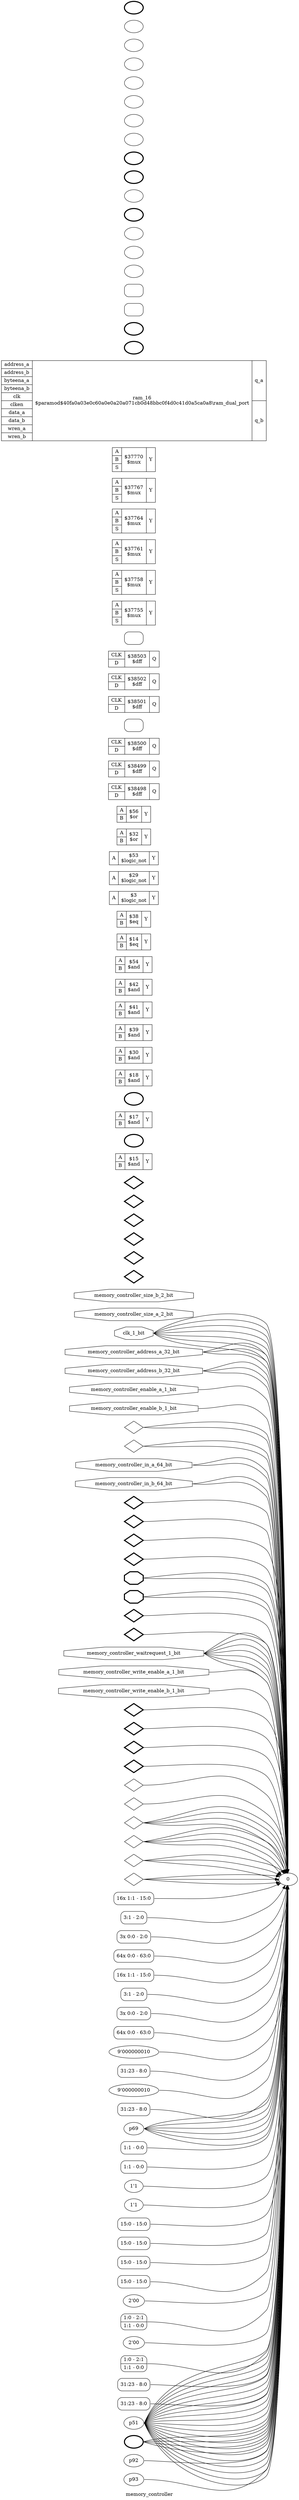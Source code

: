 digraph "memory_controller" {
label="memory_controller";
rankdir="LR";
remincross=true;
0n11 [ shape=octagon, label="clk_1_bit", color="black", fontcolor="black" ];
0n12 [ shape=octagon, label="memory_controller_address_a_32_bit", color="black", fontcolor="black" ];
0n13 [ shape=octagon, label="memory_controller_address_b_32_bit", color="black", fontcolor="black" ];
0n14 [ shape=octagon, label="memory_controller_enable_a_1_bit", color="black", fontcolor="black" ];
0n15 [ shape=octagon, label="memory_controller_enable_b_1_bit", color="black", fontcolor="black" ];
0n16 [ shape=diamond, label="memory_controller_enable_reg_a_1_bit", color="black", fontcolor="black" ];
0n17 [ shape=diamond, label="memory_controller_enable_reg_b_1_bit", color="black", fontcolor="black" ];
0n18 [ shape=octagon, label="memory_controller_in_a_64_bit", color="black", fontcolor="black" ];
0n19 [ shape=octagon, label="memory_controller_in_b_64_bit", color="black", fontcolor="black" ];
0n20 [ shape=diamond, label="memory_controller_out_a_64_bit", color="black", fontcolor="black" ];
0n21 [ shape=diamond, label="memory_controller_out_b_64_bit", color="black", fontcolor="black" ];
0n22 [ shape=diamond, label="memory_controller_out_prev_a_64_bit", color="black", fontcolor="black" ];
0n23 [ shape=diamond, label="memory_controller_out_prev_b_64_bit", color="black", fontcolor="black" ];
0n24 [ shape=octagon, label="memory_controller_out_reg_a_64_bit", color="black", fontcolor="black" ];
0n25 [ shape=octagon, label="memory_controller_out_reg_b_64_bit", color="black", fontcolor="black" ];
0n26 [ shape=diamond, label="memory_controller_ram_16_out_a_16_bit", color="black", fontcolor="black" ];
0n27 [ shape=diamond, label="memory_controller_ram_16_out_b_16_bit", color="black", fontcolor="black" ];
0n28 [ shape=octagon, label="memory_controller_size_a_2_bit", color="black", fontcolor="black" ];
0n29 [ shape=octagon, label="memory_controller_size_b_2_bit", color="black", fontcolor="black" ];
0n30 [ shape=octagon, label="memory_controller_waitrequest_1_bit", color="black", fontcolor="black" ];
0n31 [ shape=octagon, label="memory_controller_write_enable_a_1_bit", color="black", fontcolor="black" ];
0n32 [ shape=octagon, label="memory_controller_write_enable_b_1_bit", color="black", fontcolor="black" ];
0n33 [ shape=diamond, label="ram_16_address_a_3_bit", color="black", fontcolor="black" ];
0n34 [ shape=diamond, label="ram_16_address_b_3_bit", color="black", fontcolor="black" ];
0n35 [ shape=diamond, label="ram_16_in_a_16_bit", color="black", fontcolor="black" ];
0n36 [ shape=diamond, label="ram_16_in_b_16_bit", color="black", fontcolor="black" ];
0n37 [ shape=diamond, label="ram_16_out_a_16_bit", color="black", fontcolor="black" ];
0n38 [ shape=diamond, label="ram_16_out_b_16_bit", color="black", fontcolor="black" ];
0n39 [ shape=diamond, label="ram_16_write_enable_a_1_bit", color="black", fontcolor="black" ];
0n40 [ shape=diamond, label="ram_16_write_enable_b_1_bit", color="black", fontcolor="black" ];
0n41 [ shape=diamond, label="select_not_struct_a_3_bit", color="black", fontcolor="black" ];
0n42 [ shape=diamond, label="select_not_struct_b_3_bit", color="black", fontcolor="black" ];
0n43 [ shape=diamond, label="select_ram_16_a_1_bit", color="black", fontcolor="black" ];
0n44 [ shape=diamond, label="select_ram_16_b_1_bit", color="black", fontcolor="black" ];
0n45 [ shape=diamond, label="select_ram_16_reg_a_2_bit", color="black", fontcolor="black" ];
0n46 [ shape=diamond, label="select_ram_16_reg_b_2_bit", color="black", fontcolor="black" ];
0n47 [ shape=diamond, label="tag_a_9_bit", color="black", fontcolor="black" ];
0n48 [ shape=diamond, label="tag_b_9_bit", color="black", fontcolor="black" ];
0c52 [ shape=record, label="{{<0p49> A|<0p50> B}|$15\n$and|{<0p51> Y}}" ];
0x0 [ shape=record, style=rounded, label="<0s15> 16x 1:1 - 15:0 " ];
0x0:e -> 0c52:0p49:w [arrowhead=odiamond, arrowtail=odiamond, dir=both, color="black", style="setlinewidth(3)", label=""];
0c53 [ shape=record, label="{{<0p49> A|<0p50> B}|$17\n$and|{<0p51> Y}}" ];
0x1 [ shape=record, style=rounded, label="<0s0> 3:1 - 2:0 " ];
0x1:e -> 0c53:0p49:w [arrowhead=odiamond, arrowtail=odiamond, dir=both, color="black", style="setlinewidth(3)", label=""];
0x2 [ shape=record, style=rounded, label="<0s2> 3x 0:0 - 2:0 " ];
0x2:e -> 0c53:0p50:w [arrowhead=odiamond, arrowtail=odiamond, dir=both, color="black", style="setlinewidth(3)", label=""];
0c54 [ shape=record, label="{{<0p49> A|<0p50> B}|$18\n$and|{<0p51> Y}}" ];
0c55 [ shape=record, label="{{<0p49> A|<0p50> B}|$30\n$and|{<0p51> Y}}" ];
0x3 [ shape=record, style=rounded, label="<0s63> 64x 0:0 - 63:0 " ];
0x3:e -> 0c55:0p50:w [arrowhead=odiamond, arrowtail=odiamond, dir=both, color="black", style="setlinewidth(3)", label=""];
0c56 [ shape=record, label="{{<0p49> A|<0p50> B}|$39\n$and|{<0p51> Y}}" ];
0x4 [ shape=record, style=rounded, label="<0s15> 16x 1:1 - 15:0 " ];
0x4:e -> 0c56:0p49:w [arrowhead=odiamond, arrowtail=odiamond, dir=both, color="black", style="setlinewidth(3)", label=""];
0c57 [ shape=record, label="{{<0p49> A|<0p50> B}|$41\n$and|{<0p51> Y}}" ];
0x5 [ shape=record, style=rounded, label="<0s0> 3:1 - 2:0 " ];
0x5:e -> 0c57:0p49:w [arrowhead=odiamond, arrowtail=odiamond, dir=both, color="black", style="setlinewidth(3)", label=""];
0x6 [ shape=record, style=rounded, label="<0s2> 3x 0:0 - 2:0 " ];
0x6:e -> 0c57:0p50:w [arrowhead=odiamond, arrowtail=odiamond, dir=both, color="black", style="setlinewidth(3)", label=""];
0c58 [ shape=record, label="{{<0p49> A|<0p50> B}|$42\n$and|{<0p51> Y}}" ];
0c59 [ shape=record, label="{{<0p49> A|<0p50> B}|$54\n$and|{<0p51> Y}}" ];
0x7 [ shape=record, style=rounded, label="<0s63> 64x 0:0 - 63:0 " ];
0x7:e -> 0c59:0p50:w [arrowhead=odiamond, arrowtail=odiamond, dir=both, color="black", style="setlinewidth(3)", label=""];
0v9 [ label="9'000000010" ];
0c60 [ shape=record, label="{{<0p49> A|<0p50> B}|$14\n$eq|{<0p51> Y}}" ];
0x8 [ shape=record, style=rounded, label="<0s0> 31:23 - 8:0 " ];
0x8:e -> 0c60:0p49:w [arrowhead=odiamond, arrowtail=odiamond, dir=both, color="black", style="setlinewidth(3)", label=""];
0v11 [ label="9'000000010" ];
0c61 [ shape=record, label="{{<0p49> A|<0p50> B}|$38\n$eq|{<0p51> Y}}" ];
0x10 [ shape=record, style=rounded, label="<0s0> 31:23 - 8:0 " ];
0x10:e -> 0c61:0p49:w [arrowhead=odiamond, arrowtail=odiamond, dir=both, color="black", style="setlinewidth(3)", label=""];
0c62 [ shape=record, label="{{<0p49> A}|$3\n$logic_not|{<0p51> Y}}" ];
0c63 [ shape=record, label="{{<0p49> A}|$29\n$logic_not|{<0p51> Y}}" ];
0c64 [ shape=record, label="{{<0p49> A}|$53\n$logic_not|{<0p51> Y}}" ];
0c65 [ shape=record, label="{{<0p49> A|<0p50> B}|$32\n$or|{<0p51> Y}}" ];
0c66 [ shape=record, label="{{<0p49> A|<0p50> B}|$56\n$or|{<0p51> Y}}" ];
0c70 [ shape=record, label="{{<0p67> CLK|<0p68> D}|$38498\n$dff|{<0p69> Q}}" ];
0c71 [ shape=record, label="{{<0p67> CLK|<0p68> D}|$38499\n$dff|{<0p69> Q}}" ];
0c72 [ shape=record, label="{{<0p67> CLK|<0p68> D}|$38500\n$dff|{<0p69> Q}}" ];
0x12 [ shape=record, style=rounded, label="<0s0> 0:0 - 1:1 " ];
0c72:0p69:e -> 0x12:w [arrowhead=odiamond, arrowtail=odiamond, dir=both, color="black", label=""];
0c73 [ shape=record, label="{{<0p67> CLK|<0p68> D}|$38501\n$dff|{<0p69> Q}}" ];
0c74 [ shape=record, label="{{<0p67> CLK|<0p68> D}|$38502\n$dff|{<0p69> Q}}" ];
0c75 [ shape=record, label="{{<0p67> CLK|<0p68> D}|$38503\n$dff|{<0p69> Q}}" ];
0x13 [ shape=record, style=rounded, label="<0s0> 0:0 - 1:1 " ];
0c75:0p69:e -> 0x13:w [arrowhead=odiamond, arrowtail=odiamond, dir=both, color="black", label=""];
0c77 [ shape=record, label="{{<0p49> A|<0p50> B|<0p76> S}|$37755\n$mux|{<0p51> Y}}" ];
0c78 [ shape=record, label="{{<0p49> A|<0p50> B|<0p76> S}|$37758\n$mux|{<0p51> Y}}" ];
0c79 [ shape=record, label="{{<0p49> A|<0p50> B|<0p76> S}|$37761\n$mux|{<0p51> Y}}" ];
0x14 [ shape=record, style=rounded, label="<0s0> 1:1 - 0:0 " ];
0x14:e -> 0c79:0p50:w [arrowhead=odiamond, arrowtail=odiamond, dir=both, color="black", label=""];
0c80 [ shape=record, label="{{<0p49> A|<0p50> B|<0p76> S}|$37764\n$mux|{<0p51> Y}}" ];
0c81 [ shape=record, label="{{<0p49> A|<0p50> B|<0p76> S}|$37767\n$mux|{<0p51> Y}}" ];
0c82 [ shape=record, label="{{<0p49> A|<0p50> B|<0p76> S}|$37770\n$mux|{<0p51> Y}}" ];
0x15 [ shape=record, style=rounded, label="<0s0> 1:1 - 0:0 " ];
0x15:e -> 0c82:0p50:w [arrowhead=odiamond, arrowtail=odiamond, dir=both, color="black", label=""];
0v16 [ label="1'1" ];
0v17 [ label="1'1" ];
0c94 [ shape=record, label="{{<0p83> address_a|<0p84> address_b|<0p85> byteena_a|<0p86> byteena_b|<0p11> clk|<0p87> clken|<0p88> data_a|<0p89> data_b|<0p90> wren_a|<0p91> wren_b}|ram_16\n$paramod$40fa0a03e0c60a0e0a20a071cb0d48bbc0f4d0c41d0a5ca0a8\\ram_dual_port|{<0p92> q_a|<0p93> q_b}}" ];
0x18 [ shape=record, style=rounded, label="<0s0> 15:0 - 15:0 " ];
0x18:e -> 0c94:0p88:w [arrowhead=odiamond, arrowtail=odiamond, dir=both, color="black", style="setlinewidth(3)", label=""];
0x19 [ shape=record, style=rounded, label="<0s0> 15:0 - 15:0 " ];
0x19:e -> 0c94:0p89:w [arrowhead=odiamond, arrowtail=odiamond, dir=both, color="black", style="setlinewidth(3)", label=""];
0x20 [ shape=record, style=rounded, label="<0s0> 15:0 - 15:0 " ];
0x21 [ shape=record, style=rounded, label="<0s0> 15:0 - 15:0 " ];
0v23 [ label="2'00" ];
0x22 [ shape=record, style=rounded, label="<0s1> 1:0 - 2:1 |<0s0> 1:1 - 0:0 " ];
0v25 [ label="2'00" ];
0x24 [ shape=record, style=rounded, label="<0s1> 1:0 - 2:1 |<0s0> 1:1 - 0:0 " ];
0x26 [ shape=record, style=rounded, label="<0s0> 0:0 - 0:0 " ];
0x27 [ shape=record, style=rounded, label="<0s0> 0:0 - 0:0 " ];
0x28 [ shape=record, style=rounded, label="<0s0> 31:23 - 8:0 " ];
0x29 [ shape=record, style=rounded, label="<0s0> 31:23 - 8:0 " ];
0c64:0p51:e -> 0x7:0s63:w [color="black", label=""];
0n11:e -> 0c70:0p67:w [color="black", label=""];
0n11:e -> 0c71:0p67:w [color="black", label=""];
0n11:e -> 0c72:0p67:w [color="black", label=""];
0n11:e -> 0c73:0p67:w [color="black", label=""];
0n11:e -> 0c74:0p67:w [color="black", label=""];
0n11:e -> 0c75:0p67:w [color="black", label=""];
0n11:e -> 0c94:0p11:w [color="black", label=""];
0n12:e -> 0x1:0s0:w [color="black", style="setlinewidth(3)", label=""];
0n12:e -> 0x28:0s0:w [color="black", style="setlinewidth(3)", label=""];
0n12:e -> 0x8:0s0:w [color="black", style="setlinewidth(3)", label=""];
0n13:e -> 0x10:0s0:w [color="black", style="setlinewidth(3)", label=""];
0n13:e -> 0x29:0s0:w [color="black", style="setlinewidth(3)", label=""];
0n13:e -> 0x5:0s0:w [color="black", style="setlinewidth(3)", label=""];
0n14:e -> 0c77:0p49:w [color="black", label=""];
0n15:e -> 0c80:0p49:w [color="black", label=""];
0c71:0p69:e -> 0n16:w [color="black", label=""];
0n16:e -> 0c63:0p49:w [color="black", label=""];
0n16:e -> 0c77:0p50:w [color="black", label=""];
0c74:0p69:e -> 0n17:w [color="black", label=""];
0n17:e -> 0c64:0p49:w [color="black", label=""];
0n17:e -> 0c80:0p50:w [color="black", label=""];
0n18:e -> 0x18:0s0:w [color="black", style="setlinewidth(3)", label=""];
0n18:e -> 0x20:0s0:w [color="black", style="setlinewidth(3)", label=""];
0n19:e -> 0x19:0s0:w [color="black", style="setlinewidth(3)", label=""];
0n19:e -> 0x21:0s0:w [color="black", style="setlinewidth(3)", label=""];
0c77:0p51:e -> 0c71:0p68:w [color="black", label=""];
0c65:0p51:e -> 0n20:w [color="black", style="setlinewidth(3)", label=""];
0n20:e -> 0c78:0p49:w [color="black", style="setlinewidth(3)", label=""];
0c66:0p51:e -> 0n21:w [color="black", style="setlinewidth(3)", label=""];
0n21:e -> 0c81:0p49:w [color="black", style="setlinewidth(3)", label=""];
0c55:0p51:e -> 0n22:w [color="black", style="setlinewidth(3)", label=""];
0n22:e -> 0c65:0p49:w [color="black", style="setlinewidth(3)", label=""];
0c59:0p51:e -> 0n23:w [color="black", style="setlinewidth(3)", label=""];
0n23:e -> 0c66:0p49:w [color="black", style="setlinewidth(3)", label=""];
0c70:0p69:e -> 0n24:w [color="black", style="setlinewidth(3)", label=""];
0n24:e -> 0c55:0p49:w [color="black", style="setlinewidth(3)", label=""];
0n24:e -> 0c78:0p50:w [color="black", style="setlinewidth(3)", label=""];
0c73:0p69:e -> 0n25:w [color="black", style="setlinewidth(3)", label=""];
0n25:e -> 0c59:0p49:w [color="black", style="setlinewidth(3)", label=""];
0n25:e -> 0c81:0p50:w [color="black", style="setlinewidth(3)", label=""];
0c52:0p51:e -> 0n26:w [color="black", style="setlinewidth(3)", label=""];
0n26:e -> 0c65:0p50:w [color="black", style="setlinewidth(3)", label=""];
0c56:0p51:e -> 0n27:w [color="black", style="setlinewidth(3)", label=""];
0n27:e -> 0c66:0p50:w [color="black", style="setlinewidth(3)", label=""];
0c80:0p51:e -> 0c74:0p68:w [color="black", label=""];
0n30:e -> 0c62:0p49:w [color="black", label=""];
0n30:e -> 0c77:0p76:w [color="black", label=""];
0n30:e -> 0c78:0p76:w [color="black", label=""];
0n30:e -> 0c79:0p76:w [color="black", label=""];
0n30:e -> 0c80:0p76:w [color="black", label=""];
0n30:e -> 0c81:0p76:w [color="black", label=""];
0n30:e -> 0c82:0p76:w [color="black", label=""];
0n31:e -> 0c54:0p49:w [color="black", label=""];
0n32:e -> 0c58:0p49:w [color="black", label=""];
0c53:0p51:e -> 0n33:w [color="black", style="setlinewidth(3)", label=""];
0n33:e -> 0c94:0p83:w [color="black", style="setlinewidth(3)", label=""];
0c57:0p51:e -> 0n34:w [color="black", style="setlinewidth(3)", label=""];
0n34:e -> 0c94:0p84:w [color="black", style="setlinewidth(3)", label=""];
0x20:e -> 0n35:w [color="black", style="setlinewidth(3)", label=""];
0x21:e -> 0n36:w [color="black", style="setlinewidth(3)", label=""];
0c94:0p92:e -> 0n37:w [color="black", style="setlinewidth(3)", label=""];
0n37:e -> 0c52:0p50:w [color="black", style="setlinewidth(3)", label=""];
0c94:0p93:e -> 0n38:w [color="black", style="setlinewidth(3)", label=""];
0n38:e -> 0c56:0p50:w [color="black", style="setlinewidth(3)", label=""];
0c54:0p51:e -> 0n39:w [color="black", label=""];
0n39:e -> 0c94:0p90:w [color="black", label=""];
0c78:0p51:e -> 0c70:0p68:w [color="black", style="setlinewidth(3)", label=""];
0c58:0p51:e -> 0n40:w [color="black", label=""];
0n40:e -> 0c94:0p91:w [color="black", label=""];
0x22:e -> 0n41:w [color="black", style="setlinewidth(3)", label=""];
0x24:e -> 0n42:w [color="black", style="setlinewidth(3)", label=""];
0c60:0p51:e -> 0n43:w [color="black", label=""];
0n43:e -> 0c54:0p50:w [color="black", label=""];
0n43:e -> 0c79:0p49:w [color="black", label=""];
0n43:e -> 0x26:w [color="black", label=""];
0n43:e -> 0x2:0s2:w [color="black", label=""];
0c61:0p51:e -> 0n44:w [color="black", label=""];
0n44:e -> 0c58:0p50:w [color="black", label=""];
0n44:e -> 0c82:0p49:w [color="black", label=""];
0n44:e -> 0x27:w [color="black", label=""];
0n44:e -> 0x6:0s2:w [color="black", label=""];
0x12:0s0:e -> 0n45:w [color="black", label=""];
0x26:0s0:e -> 0n45:w [color="black", label=""];
0n45:e -> 0x0:0s15:w [color="black", label=""];
0n45:e -> 0x14:0s0:w [color="black", label=""];
0n45:e -> 0x22:0s0:w [color="black", label=""];
0x13:0s0:e -> 0n46:w [color="black", label=""];
0x27:0s0:e -> 0n46:w [color="black", label=""];
0n46:e -> 0x15:0s0:w [color="black", label=""];
0n46:e -> 0x24:0s0:w [color="black", label=""];
0n46:e -> 0x4:0s15:w [color="black", label=""];
0x28:e -> 0n47:w [color="black", style="setlinewidth(3)", label=""];
0x29:e -> 0n48:w [color="black", style="setlinewidth(3)", label=""];
0c81:0p51:e -> 0c73:0p68:w [color="black", style="setlinewidth(3)", label=""];
0c79:0p51:e -> 0c72:0p68:w [color="black", label=""];
0c82:0p51:e -> 0c75:0p68:w [color="black", label=""];
0c62:0p51:e -> 0c94:0p87:w [color="black", label=""];
0c63:0p51:e -> 0x3:0s63:w [color="black", label=""];
0v11:e -> 0c61:0p50:w [color="black", style="setlinewidth(3)", label=""];
0v16:e -> 0c94:0p85:w [color="black", label=""];
0v17:e -> 0c94:0p86:w [color="black", label=""];
0v23:e -> 0x22:0s1:w [color="black", style="setlinewidth(3)", label=""];
0v25:e -> 0x24:0s1:w [color="black", style="setlinewidth(3)", label=""];
0v9:e -> 0c60:0p50:w [color="black", style="setlinewidth(3)", label=""];
}
